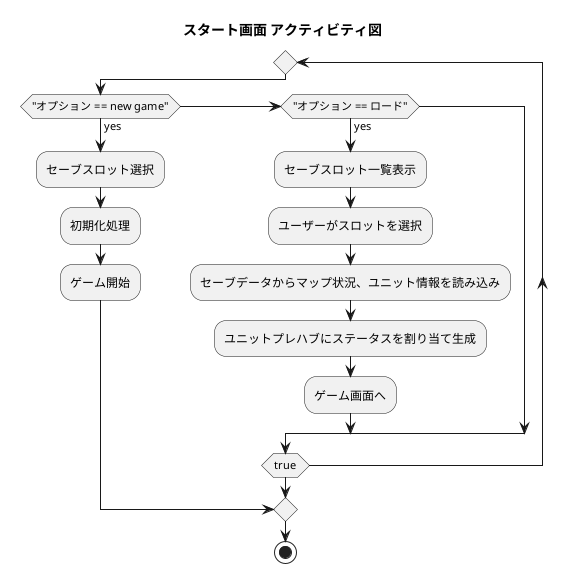 @startuml
title スタート画面 アクティビティ図

repeat
    if ("オプション == new game") then(yes)
        :セーブスロット選択;
        :初期化処理;
        :ゲーム開始;
        break
    elseif ("オプション == ロード") then(yes)
        :セーブスロット一覧表示;
        :ユーザーがスロットを選択;
        :セーブデータからマップ状況、ユニット情報を読み込み;
        :ユニットプレハブにステータスを割り当て生成;
        :ゲーム画面へ;
    endif
repeat while(true)

stop
@enduml